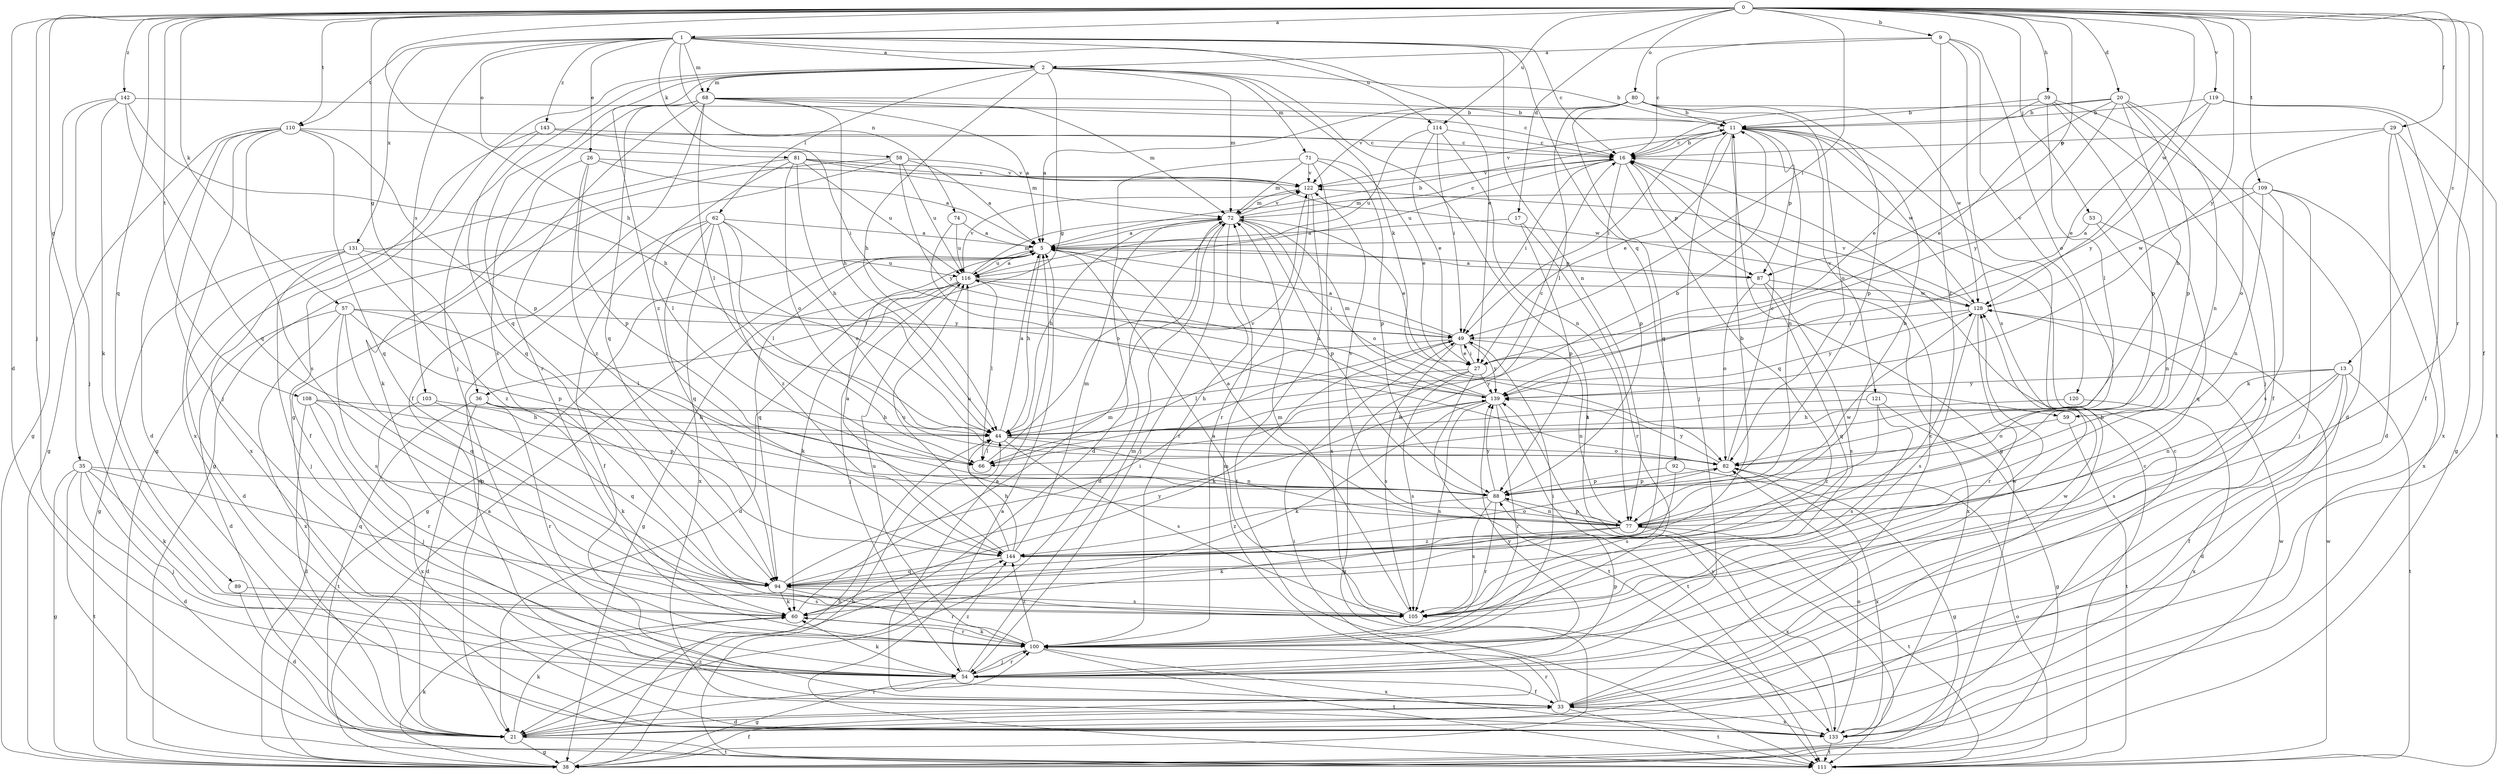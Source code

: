 strict digraph  {
0;
1;
2;
5;
9;
11;
13;
16;
17;
20;
21;
26;
27;
29;
33;
35;
36;
38;
39;
44;
49;
53;
54;
57;
58;
59;
60;
62;
66;
68;
71;
72;
74;
77;
80;
81;
82;
87;
88;
89;
92;
94;
100;
103;
105;
108;
109;
110;
111;
114;
116;
119;
120;
121;
122;
128;
131;
133;
139;
142;
143;
144;
0 -> 1  [label=a];
0 -> 9  [label=b];
0 -> 13  [label=c];
0 -> 17  [label=d];
0 -> 20  [label=d];
0 -> 21  [label=d];
0 -> 29  [label=f];
0 -> 33  [label=f];
0 -> 35  [label=g];
0 -> 36  [label=g];
0 -> 39  [label=h];
0 -> 44  [label=h];
0 -> 49  [label=i];
0 -> 53  [label=j];
0 -> 54  [label=j];
0 -> 57  [label=k];
0 -> 80  [label=o];
0 -> 87  [label=p];
0 -> 89  [label=q];
0 -> 100  [label=r];
0 -> 108  [label=t];
0 -> 109  [label=t];
0 -> 110  [label=t];
0 -> 114  [label=u];
0 -> 119  [label=v];
0 -> 128  [label=w];
0 -> 139  [label=y];
0 -> 142  [label=z];
1 -> 2  [label=a];
1 -> 16  [label=c];
1 -> 26  [label=e];
1 -> 27  [label=e];
1 -> 58  [label=k];
1 -> 68  [label=m];
1 -> 74  [label=n];
1 -> 77  [label=n];
1 -> 81  [label=o];
1 -> 92  [label=q];
1 -> 103  [label=s];
1 -> 110  [label=t];
1 -> 114  [label=u];
1 -> 131  [label=x];
1 -> 143  [label=z];
2 -> 11  [label=b];
2 -> 36  [label=g];
2 -> 38  [label=g];
2 -> 44  [label=h];
2 -> 54  [label=j];
2 -> 59  [label=k];
2 -> 62  [label=l];
2 -> 68  [label=m];
2 -> 71  [label=m];
2 -> 72  [label=m];
2 -> 94  [label=q];
2 -> 111  [label=t];
2 -> 144  [label=z];
5 -> 11  [label=b];
5 -> 38  [label=g];
5 -> 44  [label=h];
5 -> 87  [label=p];
5 -> 94  [label=q];
5 -> 116  [label=u];
9 -> 2  [label=a];
9 -> 16  [label=c];
9 -> 82  [label=o];
9 -> 105  [label=s];
9 -> 120  [label=v];
9 -> 144  [label=z];
11 -> 16  [label=c];
11 -> 27  [label=e];
11 -> 38  [label=g];
11 -> 49  [label=i];
11 -> 54  [label=j];
11 -> 77  [label=n];
11 -> 87  [label=p];
11 -> 121  [label=v];
11 -> 122  [label=v];
11 -> 128  [label=w];
13 -> 21  [label=d];
13 -> 33  [label=f];
13 -> 59  [label=k];
13 -> 77  [label=n];
13 -> 105  [label=s];
13 -> 111  [label=t];
13 -> 139  [label=y];
16 -> 11  [label=b];
16 -> 49  [label=i];
16 -> 87  [label=p];
16 -> 88  [label=p];
16 -> 94  [label=q];
16 -> 116  [label=u];
16 -> 122  [label=v];
17 -> 5  [label=a];
17 -> 88  [label=p];
17 -> 100  [label=r];
20 -> 11  [label=b];
20 -> 16  [label=c];
20 -> 21  [label=d];
20 -> 27  [label=e];
20 -> 44  [label=h];
20 -> 77  [label=n];
20 -> 88  [label=p];
20 -> 139  [label=y];
21 -> 38  [label=g];
21 -> 49  [label=i];
21 -> 60  [label=k];
21 -> 100  [label=r];
21 -> 111  [label=t];
26 -> 5  [label=a];
26 -> 60  [label=k];
26 -> 88  [label=p];
26 -> 122  [label=v];
26 -> 144  [label=z];
27 -> 38  [label=g];
27 -> 44  [label=h];
27 -> 49  [label=i];
27 -> 105  [label=s];
27 -> 111  [label=t];
27 -> 139  [label=y];
29 -> 16  [label=c];
29 -> 21  [label=d];
29 -> 38  [label=g];
29 -> 82  [label=o];
29 -> 133  [label=x];
33 -> 5  [label=a];
33 -> 11  [label=b];
33 -> 16  [label=c];
33 -> 21  [label=d];
33 -> 72  [label=m];
33 -> 100  [label=r];
33 -> 111  [label=t];
33 -> 133  [label=x];
35 -> 21  [label=d];
35 -> 38  [label=g];
35 -> 54  [label=j];
35 -> 60  [label=k];
35 -> 88  [label=p];
35 -> 94  [label=q];
35 -> 111  [label=t];
36 -> 21  [label=d];
36 -> 44  [label=h];
36 -> 60  [label=k];
36 -> 100  [label=r];
36 -> 111  [label=t];
38 -> 5  [label=a];
38 -> 33  [label=f];
38 -> 44  [label=h];
38 -> 60  [label=k];
38 -> 128  [label=w];
38 -> 144  [label=z];
39 -> 11  [label=b];
39 -> 27  [label=e];
39 -> 33  [label=f];
39 -> 54  [label=j];
39 -> 66  [label=l];
39 -> 88  [label=p];
44 -> 5  [label=a];
44 -> 16  [label=c];
44 -> 66  [label=l];
44 -> 77  [label=n];
44 -> 82  [label=o];
44 -> 105  [label=s];
49 -> 5  [label=a];
49 -> 27  [label=e];
49 -> 60  [label=k];
49 -> 66  [label=l];
49 -> 77  [label=n];
49 -> 105  [label=s];
49 -> 139  [label=y];
53 -> 5  [label=a];
53 -> 77  [label=n];
53 -> 94  [label=q];
54 -> 33  [label=f];
54 -> 38  [label=g];
54 -> 60  [label=k];
54 -> 72  [label=m];
54 -> 88  [label=p];
54 -> 100  [label=r];
54 -> 128  [label=w];
54 -> 139  [label=y];
54 -> 144  [label=z];
57 -> 21  [label=d];
57 -> 49  [label=i];
57 -> 66  [label=l];
57 -> 88  [label=p];
57 -> 94  [label=q];
57 -> 105  [label=s];
57 -> 133  [label=x];
58 -> 5  [label=a];
58 -> 33  [label=f];
58 -> 38  [label=g];
58 -> 116  [label=u];
58 -> 122  [label=v];
58 -> 139  [label=y];
59 -> 82  [label=o];
59 -> 111  [label=t];
60 -> 72  [label=m];
60 -> 100  [label=r];
62 -> 5  [label=a];
62 -> 21  [label=d];
62 -> 33  [label=f];
62 -> 66  [label=l];
62 -> 82  [label=o];
62 -> 94  [label=q];
62 -> 133  [label=x];
62 -> 144  [label=z];
66 -> 11  [label=b];
66 -> 122  [label=v];
68 -> 5  [label=a];
68 -> 11  [label=b];
68 -> 16  [label=c];
68 -> 33  [label=f];
68 -> 44  [label=h];
68 -> 66  [label=l];
68 -> 72  [label=m];
68 -> 94  [label=q];
68 -> 100  [label=r];
68 -> 105  [label=s];
71 -> 21  [label=d];
71 -> 27  [label=e];
71 -> 72  [label=m];
71 -> 88  [label=p];
71 -> 122  [label=v];
71 -> 133  [label=x];
72 -> 5  [label=a];
72 -> 16  [label=c];
72 -> 21  [label=d];
72 -> 27  [label=e];
72 -> 44  [label=h];
72 -> 54  [label=j];
72 -> 82  [label=o];
72 -> 88  [label=p];
72 -> 100  [label=r];
72 -> 122  [label=v];
74 -> 5  [label=a];
74 -> 82  [label=o];
74 -> 116  [label=u];
77 -> 5  [label=a];
77 -> 11  [label=b];
77 -> 60  [label=k];
77 -> 88  [label=p];
77 -> 111  [label=t];
77 -> 116  [label=u];
77 -> 122  [label=v];
77 -> 128  [label=w];
77 -> 133  [label=x];
77 -> 144  [label=z];
80 -> 5  [label=a];
80 -> 11  [label=b];
80 -> 66  [label=l];
80 -> 82  [label=o];
80 -> 88  [label=p];
80 -> 94  [label=q];
80 -> 122  [label=v];
80 -> 128  [label=w];
81 -> 44  [label=h];
81 -> 66  [label=l];
81 -> 72  [label=m];
81 -> 82  [label=o];
81 -> 116  [label=u];
81 -> 122  [label=v];
81 -> 128  [label=w];
81 -> 133  [label=x];
82 -> 16  [label=c];
82 -> 88  [label=p];
82 -> 133  [label=x];
82 -> 139  [label=y];
87 -> 5  [label=a];
87 -> 82  [label=o];
87 -> 94  [label=q];
87 -> 105  [label=s];
87 -> 133  [label=x];
88 -> 77  [label=n];
88 -> 100  [label=r];
88 -> 105  [label=s];
88 -> 139  [label=y];
88 -> 144  [label=z];
89 -> 21  [label=d];
89 -> 105  [label=s];
92 -> 38  [label=g];
92 -> 88  [label=p];
92 -> 105  [label=s];
94 -> 49  [label=i];
94 -> 60  [label=k];
94 -> 100  [label=r];
94 -> 105  [label=s];
94 -> 139  [label=y];
100 -> 49  [label=i];
100 -> 54  [label=j];
100 -> 60  [label=k];
100 -> 111  [label=t];
100 -> 116  [label=u];
100 -> 128  [label=w];
100 -> 133  [label=x];
100 -> 144  [label=z];
103 -> 44  [label=h];
103 -> 94  [label=q];
103 -> 133  [label=x];
105 -> 5  [label=a];
105 -> 72  [label=m];
108 -> 21  [label=d];
108 -> 44  [label=h];
108 -> 54  [label=j];
108 -> 88  [label=p];
108 -> 100  [label=r];
109 -> 54  [label=j];
109 -> 72  [label=m];
109 -> 77  [label=n];
109 -> 105  [label=s];
109 -> 128  [label=w];
109 -> 133  [label=x];
110 -> 16  [label=c];
110 -> 21  [label=d];
110 -> 38  [label=g];
110 -> 54  [label=j];
110 -> 88  [label=p];
110 -> 94  [label=q];
110 -> 105  [label=s];
110 -> 133  [label=x];
111 -> 5  [label=a];
111 -> 16  [label=c];
111 -> 44  [label=h];
111 -> 82  [label=o];
111 -> 128  [label=w];
114 -> 16  [label=c];
114 -> 27  [label=e];
114 -> 49  [label=i];
114 -> 77  [label=n];
114 -> 116  [label=u];
116 -> 5  [label=a];
116 -> 21  [label=d];
116 -> 38  [label=g];
116 -> 49  [label=i];
116 -> 54  [label=j];
116 -> 60  [label=k];
116 -> 66  [label=l];
116 -> 72  [label=m];
116 -> 122  [label=v];
116 -> 128  [label=w];
119 -> 11  [label=b];
119 -> 27  [label=e];
119 -> 33  [label=f];
119 -> 111  [label=t];
119 -> 139  [label=y];
120 -> 44  [label=h];
120 -> 133  [label=x];
121 -> 38  [label=g];
121 -> 44  [label=h];
121 -> 105  [label=s];
121 -> 144  [label=z];
122 -> 72  [label=m];
122 -> 100  [label=r];
122 -> 111  [label=t];
128 -> 49  [label=i];
128 -> 100  [label=r];
128 -> 105  [label=s];
128 -> 122  [label=v];
128 -> 139  [label=y];
131 -> 21  [label=d];
131 -> 38  [label=g];
131 -> 54  [label=j];
131 -> 116  [label=u];
131 -> 139  [label=y];
131 -> 144  [label=z];
133 -> 16  [label=c];
133 -> 82  [label=o];
133 -> 111  [label=t];
133 -> 139  [label=y];
139 -> 44  [label=h];
139 -> 60  [label=k];
139 -> 72  [label=m];
139 -> 100  [label=r];
139 -> 105  [label=s];
139 -> 111  [label=t];
139 -> 116  [label=u];
142 -> 11  [label=b];
142 -> 38  [label=g];
142 -> 44  [label=h];
142 -> 54  [label=j];
142 -> 60  [label=k];
142 -> 94  [label=q];
143 -> 16  [label=c];
143 -> 38  [label=g];
143 -> 49  [label=i];
143 -> 94  [label=q];
144 -> 5  [label=a];
144 -> 11  [label=b];
144 -> 44  [label=h];
144 -> 72  [label=m];
144 -> 82  [label=o];
144 -> 94  [label=q];
144 -> 116  [label=u];
}
